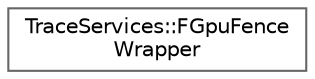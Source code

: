 digraph "Graphical Class Hierarchy"
{
 // INTERACTIVE_SVG=YES
 // LATEX_PDF_SIZE
  bgcolor="transparent";
  edge [fontname=Helvetica,fontsize=10,labelfontname=Helvetica,labelfontsize=10];
  node [fontname=Helvetica,fontsize=10,shape=box,height=0.2,width=0.4];
  rankdir="LR";
  Node0 [id="Node000000",label="TraceServices::FGpuFence\lWrapper",height=0.2,width=0.4,color="grey40", fillcolor="white", style="filled",URL="$d6/d15/structTraceServices_1_1FGpuFenceWrapper.html",tooltip=" "];
}
